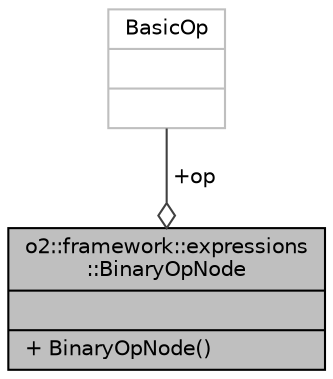 digraph "o2::framework::expressions::BinaryOpNode"
{
 // INTERACTIVE_SVG=YES
  bgcolor="transparent";
  edge [fontname="Helvetica",fontsize="10",labelfontname="Helvetica",labelfontsize="10"];
  node [fontname="Helvetica",fontsize="10",shape=record];
  Node1 [label="{o2::framework::expressions\l::BinaryOpNode\n||+ BinaryOpNode()\l}",height=0.2,width=0.4,color="black", fillcolor="grey75", style="filled", fontcolor="black"];
  Node2 -> Node1 [color="grey25",fontsize="10",style="solid",label=" +op" ,arrowhead="odiamond",fontname="Helvetica"];
  Node2 [label="{BasicOp\n||}",height=0.2,width=0.4,color="grey75"];
}
